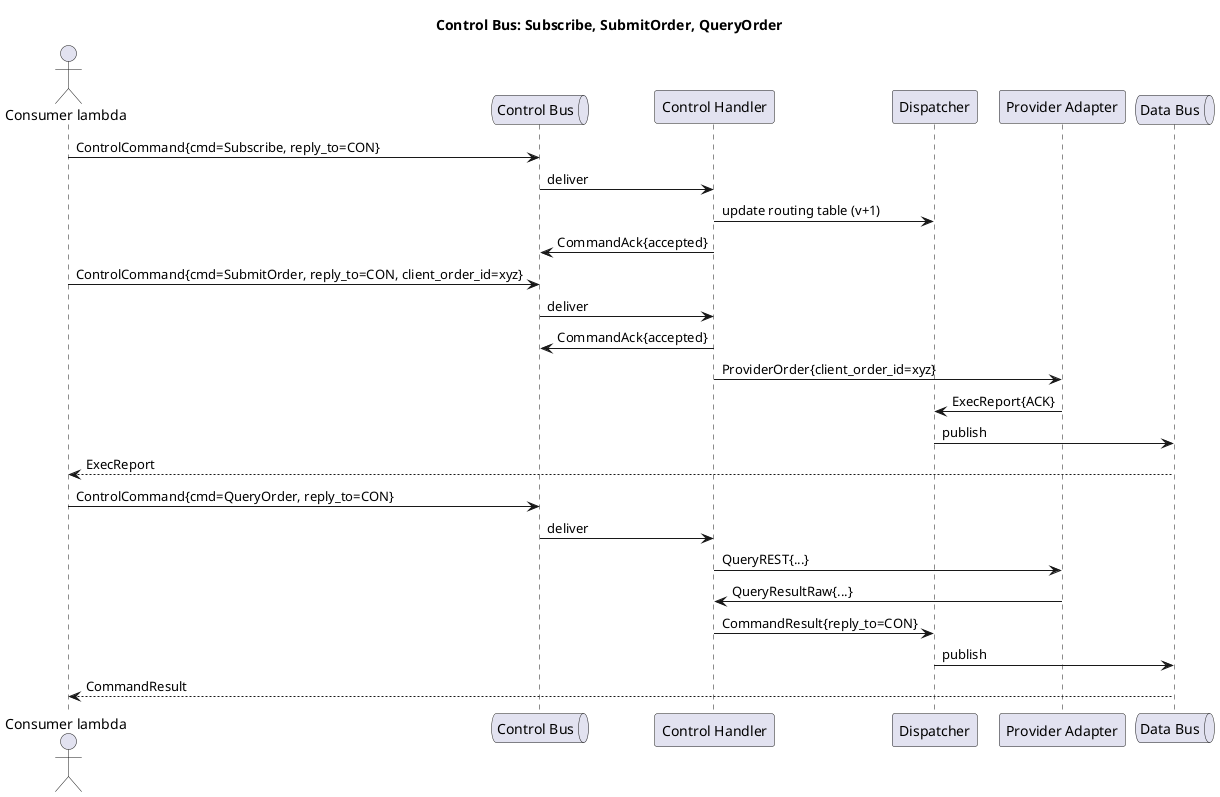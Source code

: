 @startuml
title Control Bus: Subscribe, SubmitOrder, QueryOrder

actor "Consumer lambda" as CON
queue "Control Bus" as CB
participant "Control Handler" as Ctrl
participant "Dispatcher" as Disp
participant "Provider Adapter" as Prov
queue "Data Bus" as DBus

' Subscribe
CON -> CB : ControlCommand{cmd=Subscribe, reply_to=CON}
CB -> Ctrl : deliver
Ctrl -> Disp : update routing table (v+1)
Ctrl -> CB : CommandAck{accepted}

' Submit Order (immediate)
CON -> CB : ControlCommand{cmd=SubmitOrder, reply_to=CON, client_order_id=xyz}
CB -> Ctrl : deliver
Ctrl -> CB : CommandAck{accepted}
Ctrl -> Prov : ProviderOrder{client_order_id=xyz}
Prov -> Disp : ExecReport{ACK}
Disp -> DBus : publish
DBus --> CON : ExecReport

' Query Order (immediate)
CON -> CB : ControlCommand{cmd=QueryOrder, reply_to=CON}
CB -> Ctrl : deliver
Ctrl -> Prov : QueryREST{...}
Prov -> Ctrl : QueryResultRaw{...}
Ctrl -> Disp : CommandResult{reply_to=CON}
Disp -> DBus : publish
DBus --> CON : CommandResult
@enduml
